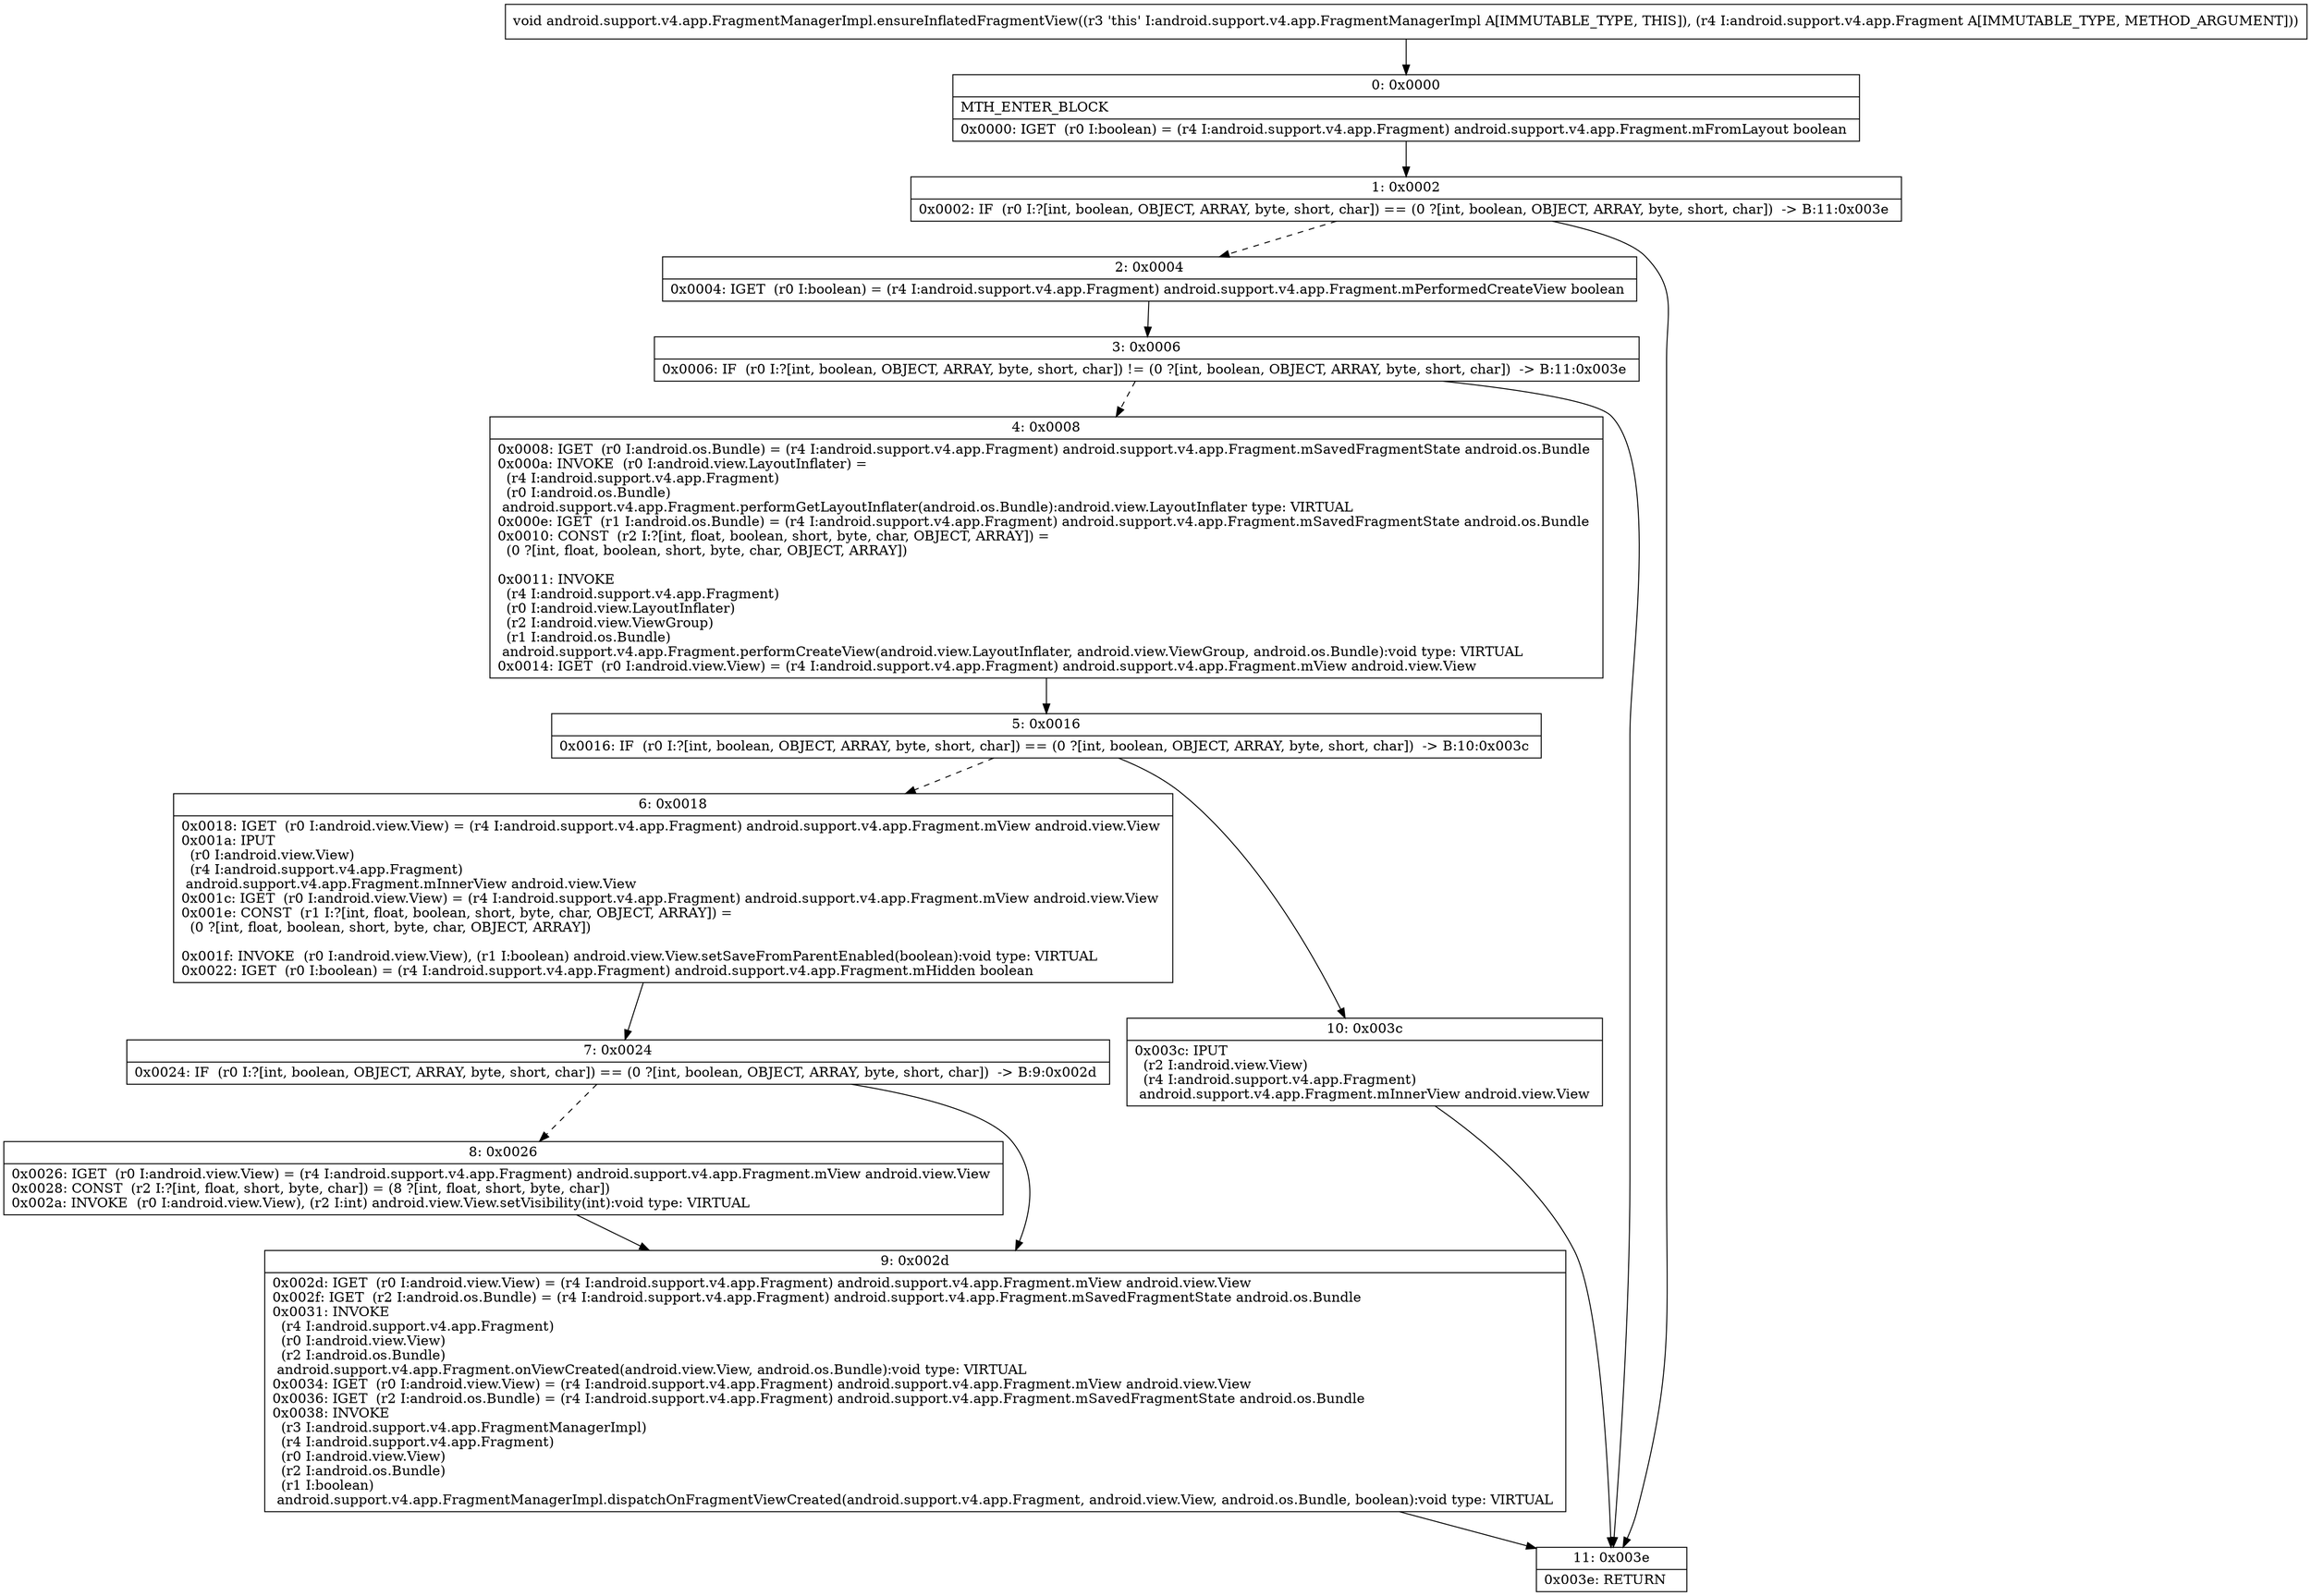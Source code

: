 digraph "CFG forandroid.support.v4.app.FragmentManagerImpl.ensureInflatedFragmentView(Landroid\/support\/v4\/app\/Fragment;)V" {
Node_0 [shape=record,label="{0\:\ 0x0000|MTH_ENTER_BLOCK\l|0x0000: IGET  (r0 I:boolean) = (r4 I:android.support.v4.app.Fragment) android.support.v4.app.Fragment.mFromLayout boolean \l}"];
Node_1 [shape=record,label="{1\:\ 0x0002|0x0002: IF  (r0 I:?[int, boolean, OBJECT, ARRAY, byte, short, char]) == (0 ?[int, boolean, OBJECT, ARRAY, byte, short, char])  \-\> B:11:0x003e \l}"];
Node_2 [shape=record,label="{2\:\ 0x0004|0x0004: IGET  (r0 I:boolean) = (r4 I:android.support.v4.app.Fragment) android.support.v4.app.Fragment.mPerformedCreateView boolean \l}"];
Node_3 [shape=record,label="{3\:\ 0x0006|0x0006: IF  (r0 I:?[int, boolean, OBJECT, ARRAY, byte, short, char]) != (0 ?[int, boolean, OBJECT, ARRAY, byte, short, char])  \-\> B:11:0x003e \l}"];
Node_4 [shape=record,label="{4\:\ 0x0008|0x0008: IGET  (r0 I:android.os.Bundle) = (r4 I:android.support.v4.app.Fragment) android.support.v4.app.Fragment.mSavedFragmentState android.os.Bundle \l0x000a: INVOKE  (r0 I:android.view.LayoutInflater) = \l  (r4 I:android.support.v4.app.Fragment)\l  (r0 I:android.os.Bundle)\l android.support.v4.app.Fragment.performGetLayoutInflater(android.os.Bundle):android.view.LayoutInflater type: VIRTUAL \l0x000e: IGET  (r1 I:android.os.Bundle) = (r4 I:android.support.v4.app.Fragment) android.support.v4.app.Fragment.mSavedFragmentState android.os.Bundle \l0x0010: CONST  (r2 I:?[int, float, boolean, short, byte, char, OBJECT, ARRAY]) = \l  (0 ?[int, float, boolean, short, byte, char, OBJECT, ARRAY])\l \l0x0011: INVOKE  \l  (r4 I:android.support.v4.app.Fragment)\l  (r0 I:android.view.LayoutInflater)\l  (r2 I:android.view.ViewGroup)\l  (r1 I:android.os.Bundle)\l android.support.v4.app.Fragment.performCreateView(android.view.LayoutInflater, android.view.ViewGroup, android.os.Bundle):void type: VIRTUAL \l0x0014: IGET  (r0 I:android.view.View) = (r4 I:android.support.v4.app.Fragment) android.support.v4.app.Fragment.mView android.view.View \l}"];
Node_5 [shape=record,label="{5\:\ 0x0016|0x0016: IF  (r0 I:?[int, boolean, OBJECT, ARRAY, byte, short, char]) == (0 ?[int, boolean, OBJECT, ARRAY, byte, short, char])  \-\> B:10:0x003c \l}"];
Node_6 [shape=record,label="{6\:\ 0x0018|0x0018: IGET  (r0 I:android.view.View) = (r4 I:android.support.v4.app.Fragment) android.support.v4.app.Fragment.mView android.view.View \l0x001a: IPUT  \l  (r0 I:android.view.View)\l  (r4 I:android.support.v4.app.Fragment)\l android.support.v4.app.Fragment.mInnerView android.view.View \l0x001c: IGET  (r0 I:android.view.View) = (r4 I:android.support.v4.app.Fragment) android.support.v4.app.Fragment.mView android.view.View \l0x001e: CONST  (r1 I:?[int, float, boolean, short, byte, char, OBJECT, ARRAY]) = \l  (0 ?[int, float, boolean, short, byte, char, OBJECT, ARRAY])\l \l0x001f: INVOKE  (r0 I:android.view.View), (r1 I:boolean) android.view.View.setSaveFromParentEnabled(boolean):void type: VIRTUAL \l0x0022: IGET  (r0 I:boolean) = (r4 I:android.support.v4.app.Fragment) android.support.v4.app.Fragment.mHidden boolean \l}"];
Node_7 [shape=record,label="{7\:\ 0x0024|0x0024: IF  (r0 I:?[int, boolean, OBJECT, ARRAY, byte, short, char]) == (0 ?[int, boolean, OBJECT, ARRAY, byte, short, char])  \-\> B:9:0x002d \l}"];
Node_8 [shape=record,label="{8\:\ 0x0026|0x0026: IGET  (r0 I:android.view.View) = (r4 I:android.support.v4.app.Fragment) android.support.v4.app.Fragment.mView android.view.View \l0x0028: CONST  (r2 I:?[int, float, short, byte, char]) = (8 ?[int, float, short, byte, char]) \l0x002a: INVOKE  (r0 I:android.view.View), (r2 I:int) android.view.View.setVisibility(int):void type: VIRTUAL \l}"];
Node_9 [shape=record,label="{9\:\ 0x002d|0x002d: IGET  (r0 I:android.view.View) = (r4 I:android.support.v4.app.Fragment) android.support.v4.app.Fragment.mView android.view.View \l0x002f: IGET  (r2 I:android.os.Bundle) = (r4 I:android.support.v4.app.Fragment) android.support.v4.app.Fragment.mSavedFragmentState android.os.Bundle \l0x0031: INVOKE  \l  (r4 I:android.support.v4.app.Fragment)\l  (r0 I:android.view.View)\l  (r2 I:android.os.Bundle)\l android.support.v4.app.Fragment.onViewCreated(android.view.View, android.os.Bundle):void type: VIRTUAL \l0x0034: IGET  (r0 I:android.view.View) = (r4 I:android.support.v4.app.Fragment) android.support.v4.app.Fragment.mView android.view.View \l0x0036: IGET  (r2 I:android.os.Bundle) = (r4 I:android.support.v4.app.Fragment) android.support.v4.app.Fragment.mSavedFragmentState android.os.Bundle \l0x0038: INVOKE  \l  (r3 I:android.support.v4.app.FragmentManagerImpl)\l  (r4 I:android.support.v4.app.Fragment)\l  (r0 I:android.view.View)\l  (r2 I:android.os.Bundle)\l  (r1 I:boolean)\l android.support.v4.app.FragmentManagerImpl.dispatchOnFragmentViewCreated(android.support.v4.app.Fragment, android.view.View, android.os.Bundle, boolean):void type: VIRTUAL \l}"];
Node_10 [shape=record,label="{10\:\ 0x003c|0x003c: IPUT  \l  (r2 I:android.view.View)\l  (r4 I:android.support.v4.app.Fragment)\l android.support.v4.app.Fragment.mInnerView android.view.View \l}"];
Node_11 [shape=record,label="{11\:\ 0x003e|0x003e: RETURN   \l}"];
MethodNode[shape=record,label="{void android.support.v4.app.FragmentManagerImpl.ensureInflatedFragmentView((r3 'this' I:android.support.v4.app.FragmentManagerImpl A[IMMUTABLE_TYPE, THIS]), (r4 I:android.support.v4.app.Fragment A[IMMUTABLE_TYPE, METHOD_ARGUMENT])) }"];
MethodNode -> Node_0;
Node_0 -> Node_1;
Node_1 -> Node_2[style=dashed];
Node_1 -> Node_11;
Node_2 -> Node_3;
Node_3 -> Node_4[style=dashed];
Node_3 -> Node_11;
Node_4 -> Node_5;
Node_5 -> Node_6[style=dashed];
Node_5 -> Node_10;
Node_6 -> Node_7;
Node_7 -> Node_8[style=dashed];
Node_7 -> Node_9;
Node_8 -> Node_9;
Node_9 -> Node_11;
Node_10 -> Node_11;
}

